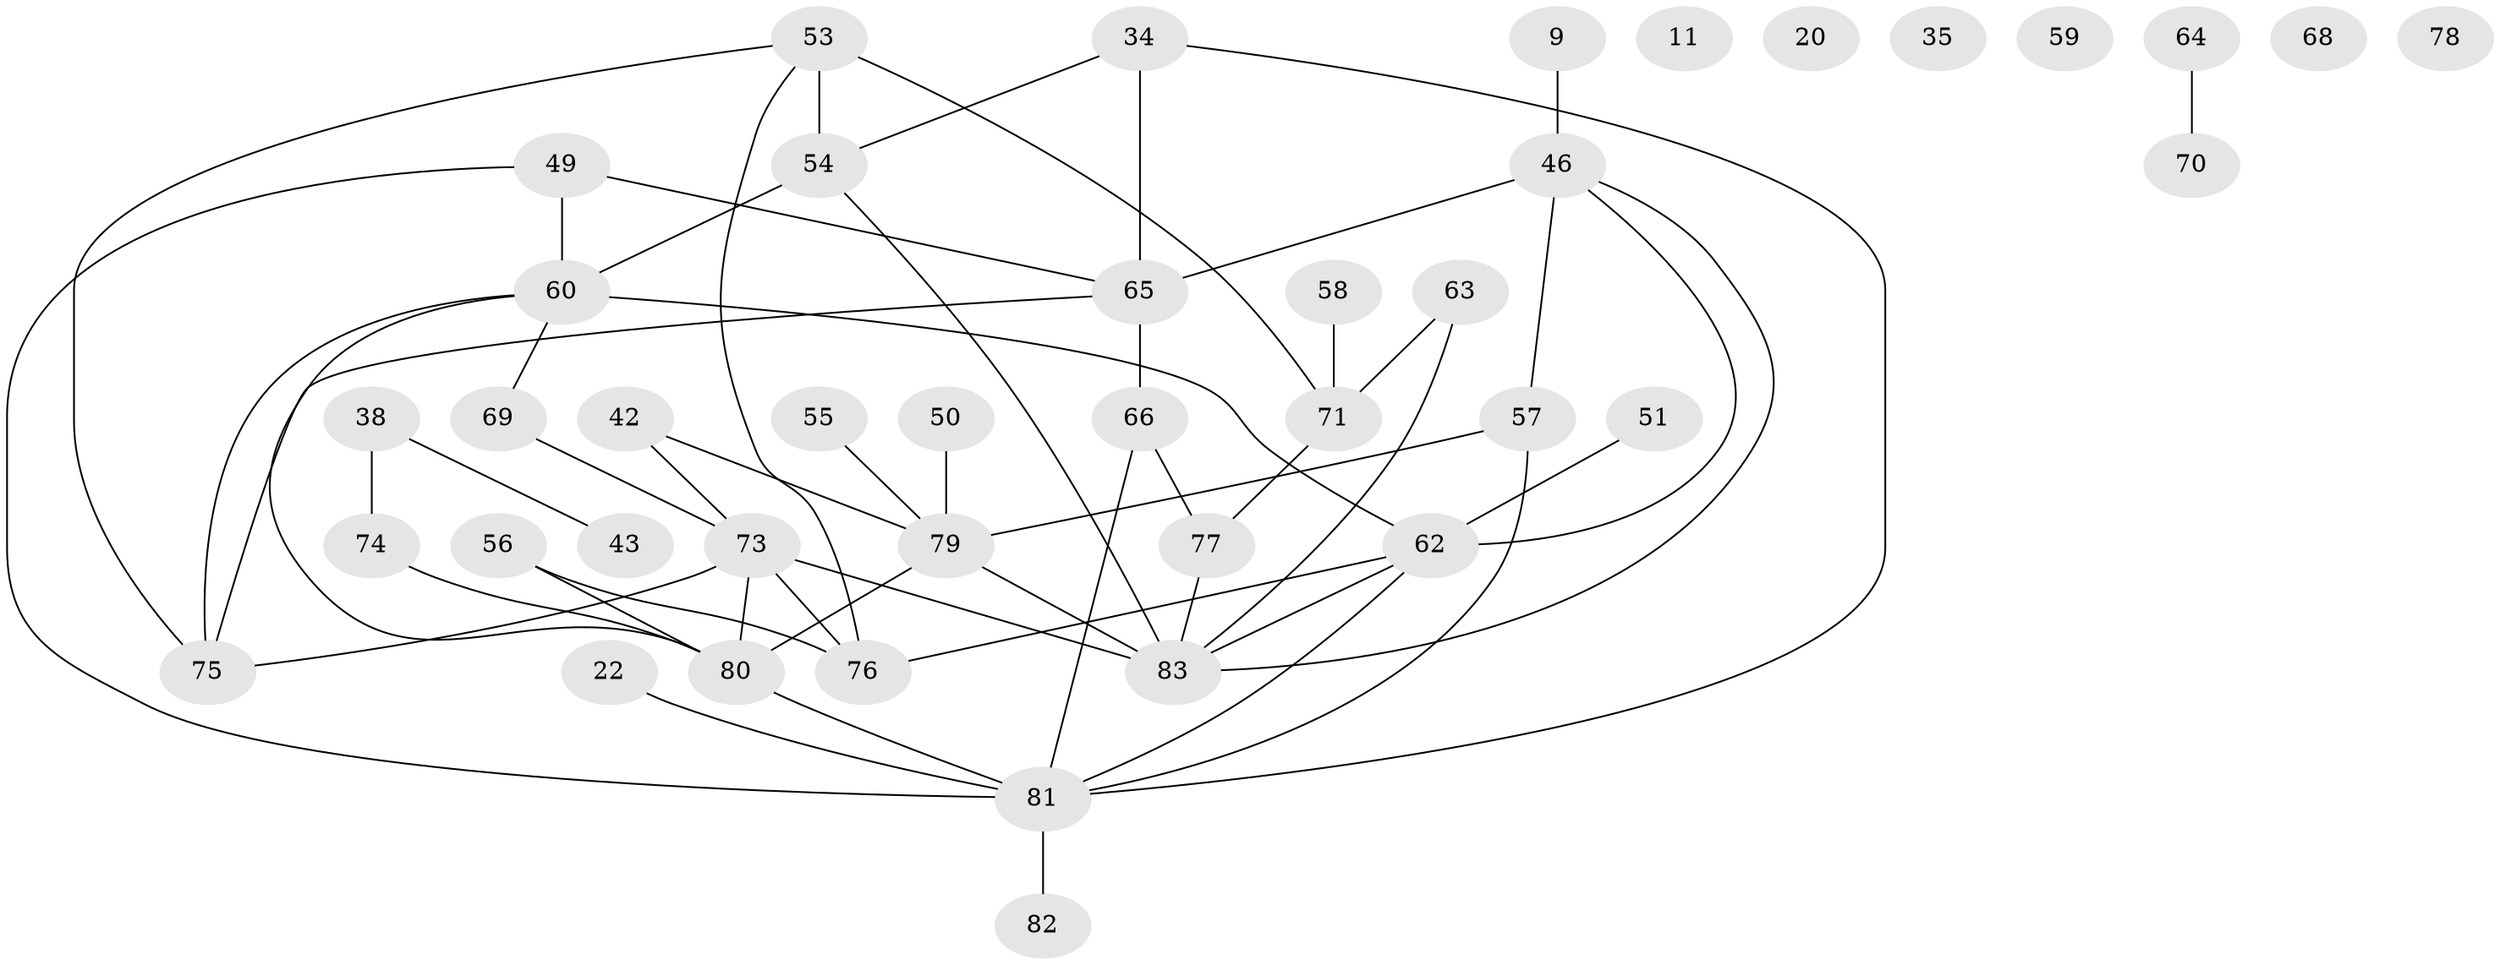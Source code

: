 // original degree distribution, {4: 0.13253012048192772, 2: 0.20481927710843373, 1: 0.21686746987951808, 5: 0.060240963855421686, 3: 0.26506024096385544, 0: 0.07228915662650602, 7: 0.03614457831325301, 6: 0.012048192771084338}
// Generated by graph-tools (version 1.1) at 2025/40/03/09/25 04:40:00]
// undirected, 41 vertices, 56 edges
graph export_dot {
graph [start="1"]
  node [color=gray90,style=filled];
  9;
  11;
  20;
  22;
  34;
  35;
  38;
  42;
  43;
  46 [super="+26"];
  49;
  50;
  51;
  53 [super="+1+25"];
  54;
  55;
  56 [super="+5"];
  57;
  58 [super="+24"];
  59;
  60 [super="+13"];
  62 [super="+23+19+37"];
  63;
  64;
  65 [super="+30+36+6"];
  66 [super="+3+61"];
  68;
  69 [super="+52+41+67"];
  70;
  71 [super="+7"];
  73 [super="+18+29"];
  74;
  75;
  76 [super="+8+33+17"];
  77 [super="+48"];
  78;
  79 [super="+10+44"];
  80 [super="+45+72"];
  81 [super="+2+4+47+12+14"];
  82;
  83 [super="+31"];
  9 -- 46;
  22 -- 81;
  34 -- 54;
  34 -- 81;
  34 -- 65;
  38 -- 43;
  38 -- 74;
  42 -- 79;
  42 -- 73;
  46 -- 57;
  46 -- 83;
  46 -- 65 [weight=2];
  46 -- 62;
  49 -- 60;
  49 -- 65;
  49 -- 81;
  50 -- 79;
  51 -- 62;
  53 -- 75;
  53 -- 54 [weight=2];
  53 -- 71;
  53 -- 76;
  54 -- 60 [weight=2];
  54 -- 83;
  55 -- 79;
  56 -- 80;
  56 -- 76;
  57 -- 79;
  57 -- 81;
  58 -- 71 [weight=2];
  60 -- 62;
  60 -- 75;
  60 -- 80;
  60 -- 69;
  62 -- 81;
  62 -- 76;
  62 -- 83;
  63 -- 71;
  63 -- 83;
  64 -- 70;
  65 -- 66 [weight=3];
  65 -- 75;
  66 -- 81 [weight=2];
  66 -- 77;
  69 -- 73;
  71 -- 77;
  73 -- 75;
  73 -- 80 [weight=2];
  73 -- 83;
  73 -- 76;
  74 -- 80;
  77 -- 83;
  79 -- 83 [weight=2];
  79 -- 80;
  80 -- 81;
  81 -- 82;
}
